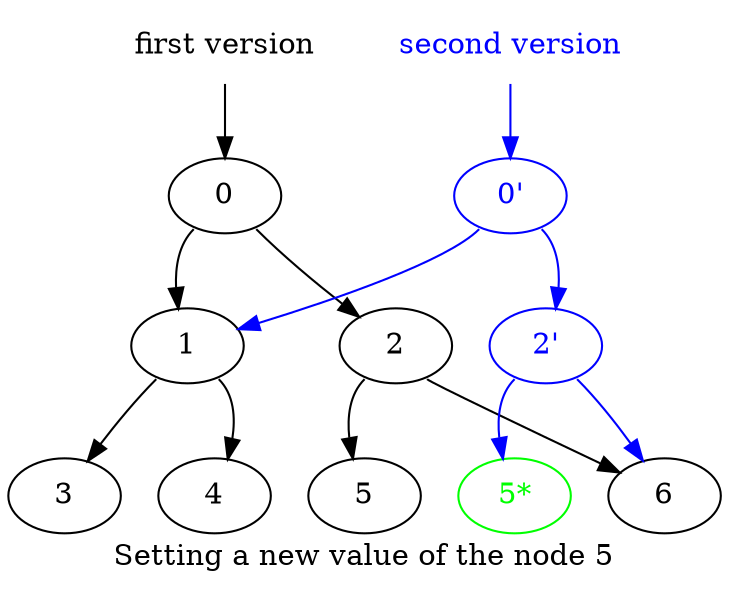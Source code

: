 digraph pf_tree_after {
    label="Setting a new value of the node 5"

    "first version" [shape=plaintext]
    "first version" -> "0"
    "0" -> "1" [tailport=sw]
    "0" -> "2" [tailport=se]
    "1" -> "3" [tailport=sw]
    "1" -> "4" [tailport=se]
    "2" -> "5" [tailport=sw]
    "2" -> "6" [tailport=se]

    node [color=blue, fontcolor=blue]
    edge [color=blue]
    "second version" [shape=plaintext]
    "second version" -> "0'"
    "0'" -> "1" [tailport=sw]
    "0'" -> "2'" [tailport=se]
    "2'" -> "5*" [tailport=sw]
    "2'" -> "6" [tailport=se]

    "5*" [color=green, fontcolor=green]
}
